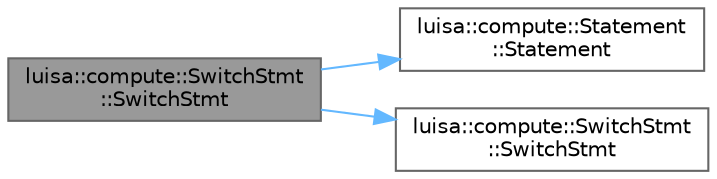 digraph "luisa::compute::SwitchStmt::SwitchStmt"
{
 // LATEX_PDF_SIZE
  bgcolor="transparent";
  edge [fontname=Helvetica,fontsize=10,labelfontname=Helvetica,labelfontsize=10];
  node [fontname=Helvetica,fontsize=10,shape=box,height=0.2,width=0.4];
  rankdir="LR";
  Node1 [id="Node000001",label="luisa::compute::SwitchStmt\l::SwitchStmt",height=0.2,width=0.4,color="gray40", fillcolor="grey60", style="filled", fontcolor="black",tooltip="Construct a new SwitchStmt object"];
  Node1 -> Node2 [id="edge1_Node000001_Node000002",color="steelblue1",style="solid",tooltip=" "];
  Node2 [id="Node000002",label="luisa::compute::Statement\l::Statement",height=0.2,width=0.4,color="grey40", fillcolor="white", style="filled",URL="$classluisa_1_1compute_1_1_statement.html#a2f92d6e85d1378fe3497c652cb10a8b6",tooltip=" "];
  Node1 -> Node3 [id="edge2_Node000001_Node000003",color="steelblue1",style="solid",tooltip=" "];
  Node3 [id="Node000003",label="luisa::compute::SwitchStmt\l::SwitchStmt",height=0.2,width=0.4,color="grey40", fillcolor="white", style="filled",URL="$classluisa_1_1compute_1_1_switch_stmt.html#a57764dfdebbe08f65b51ee8d2b6b8a5e",tooltip=" "];
}
